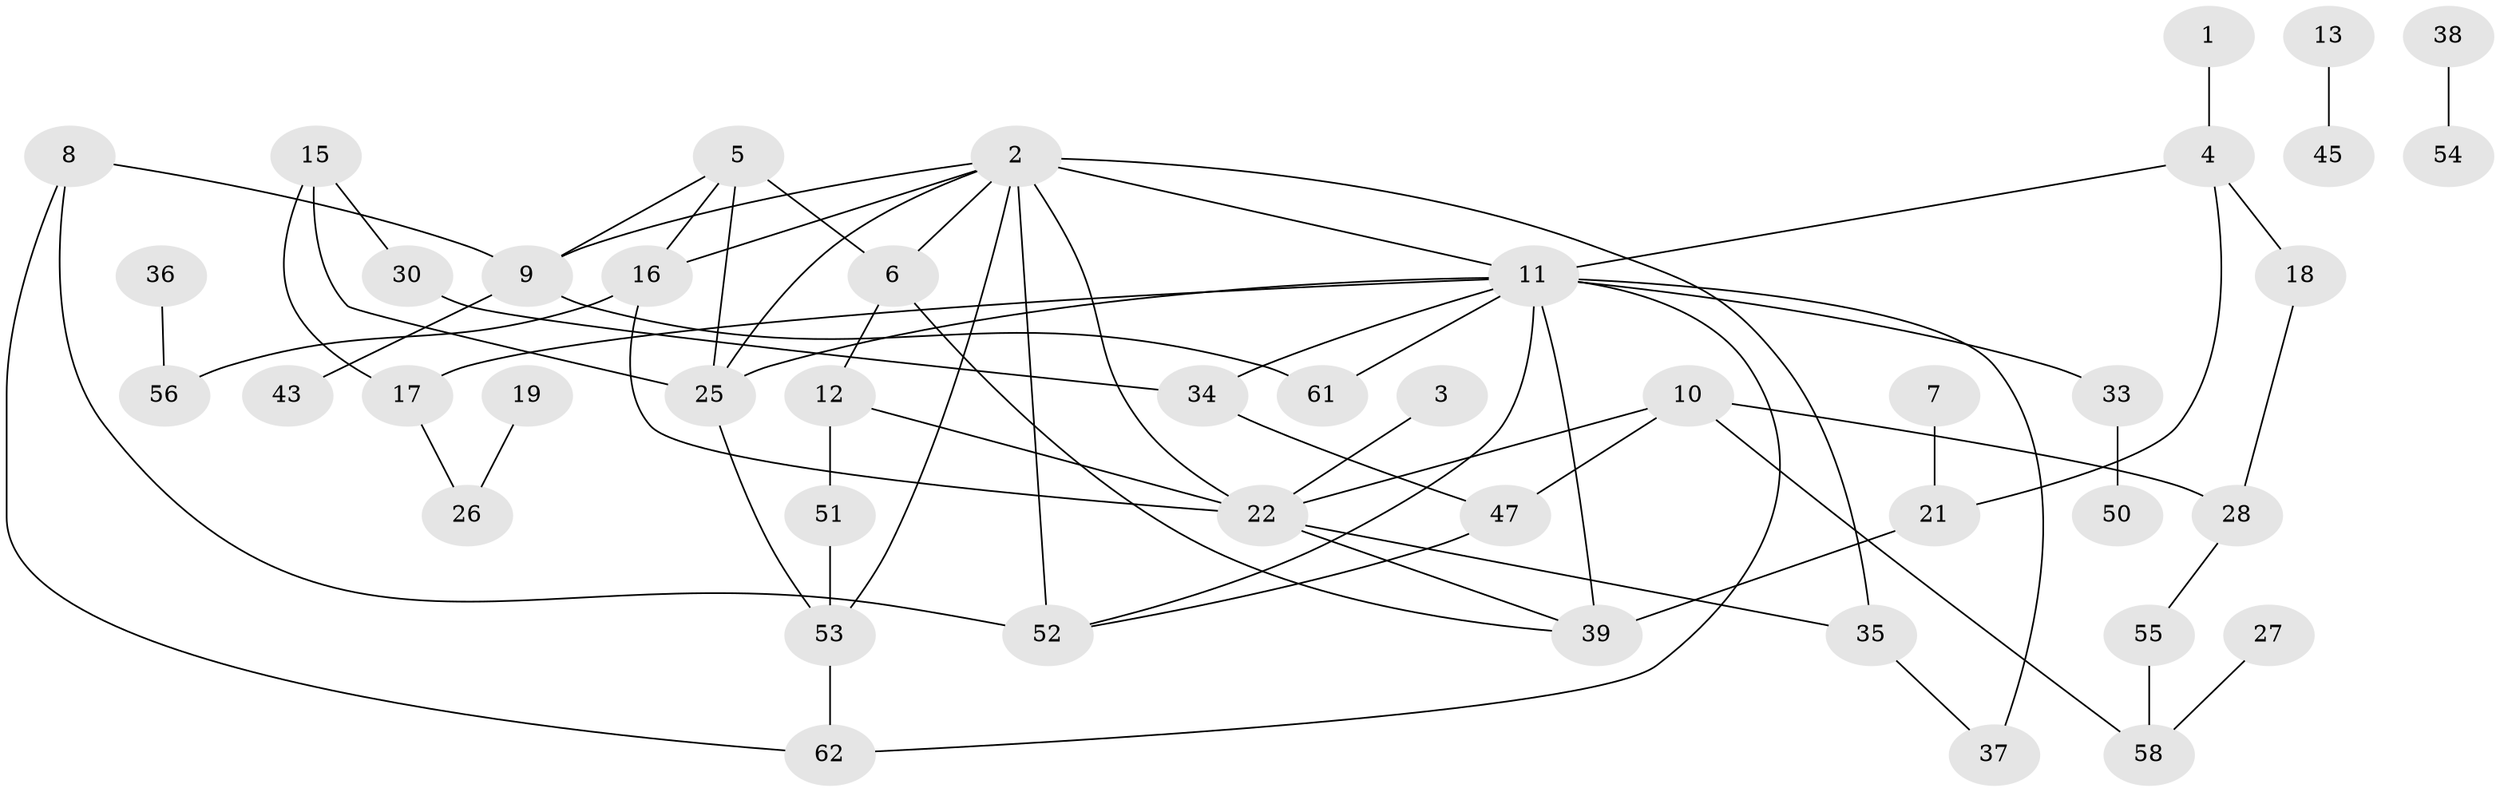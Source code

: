 // original degree distribution, {1: 0.2627118644067797, 5: 0.059322033898305086, 2: 0.2711864406779661, 3: 0.1864406779661017, 0: 0.1271186440677966, 4: 0.06779661016949153, 9: 0.00847457627118644, 7: 0.00847457627118644, 8: 0.00847457627118644}
// Generated by graph-tools (version 1.1) at 2025/33/03/09/25 02:33:40]
// undirected, 45 vertices, 66 edges
graph export_dot {
graph [start="1"]
  node [color=gray90,style=filled];
  1;
  2;
  3;
  4;
  5;
  6;
  7;
  8;
  9;
  10;
  11;
  12;
  13;
  15;
  16;
  17;
  18;
  19;
  21;
  22;
  25;
  26;
  27;
  28;
  30;
  33;
  34;
  35;
  36;
  37;
  38;
  39;
  43;
  45;
  47;
  50;
  51;
  52;
  53;
  54;
  55;
  56;
  58;
  61;
  62;
  1 -- 4 [weight=1.0];
  2 -- 6 [weight=1.0];
  2 -- 9 [weight=1.0];
  2 -- 11 [weight=1.0];
  2 -- 16 [weight=1.0];
  2 -- 22 [weight=1.0];
  2 -- 25 [weight=1.0];
  2 -- 35 [weight=1.0];
  2 -- 52 [weight=2.0];
  2 -- 53 [weight=1.0];
  3 -- 22 [weight=1.0];
  4 -- 11 [weight=1.0];
  4 -- 18 [weight=1.0];
  4 -- 21 [weight=1.0];
  5 -- 6 [weight=1.0];
  5 -- 9 [weight=1.0];
  5 -- 16 [weight=1.0];
  5 -- 25 [weight=2.0];
  6 -- 12 [weight=1.0];
  6 -- 39 [weight=1.0];
  7 -- 21 [weight=1.0];
  8 -- 9 [weight=1.0];
  8 -- 52 [weight=1.0];
  8 -- 62 [weight=1.0];
  9 -- 43 [weight=1.0];
  9 -- 61 [weight=1.0];
  10 -- 22 [weight=1.0];
  10 -- 28 [weight=1.0];
  10 -- 47 [weight=1.0];
  10 -- 58 [weight=2.0];
  11 -- 17 [weight=1.0];
  11 -- 25 [weight=2.0];
  11 -- 33 [weight=1.0];
  11 -- 34 [weight=1.0];
  11 -- 37 [weight=2.0];
  11 -- 39 [weight=1.0];
  11 -- 52 [weight=1.0];
  11 -- 61 [weight=1.0];
  11 -- 62 [weight=1.0];
  12 -- 22 [weight=2.0];
  12 -- 51 [weight=1.0];
  13 -- 45 [weight=2.0];
  15 -- 17 [weight=1.0];
  15 -- 25 [weight=1.0];
  15 -- 30 [weight=1.0];
  16 -- 22 [weight=1.0];
  16 -- 56 [weight=1.0];
  17 -- 26 [weight=1.0];
  18 -- 28 [weight=1.0];
  19 -- 26 [weight=1.0];
  21 -- 39 [weight=2.0];
  22 -- 35 [weight=1.0];
  22 -- 39 [weight=1.0];
  25 -- 53 [weight=1.0];
  27 -- 58 [weight=2.0];
  28 -- 55 [weight=1.0];
  30 -- 34 [weight=1.0];
  33 -- 50 [weight=1.0];
  34 -- 47 [weight=2.0];
  35 -- 37 [weight=1.0];
  36 -- 56 [weight=1.0];
  38 -- 54 [weight=1.0];
  47 -- 52 [weight=1.0];
  51 -- 53 [weight=1.0];
  53 -- 62 [weight=1.0];
  55 -- 58 [weight=1.0];
}
